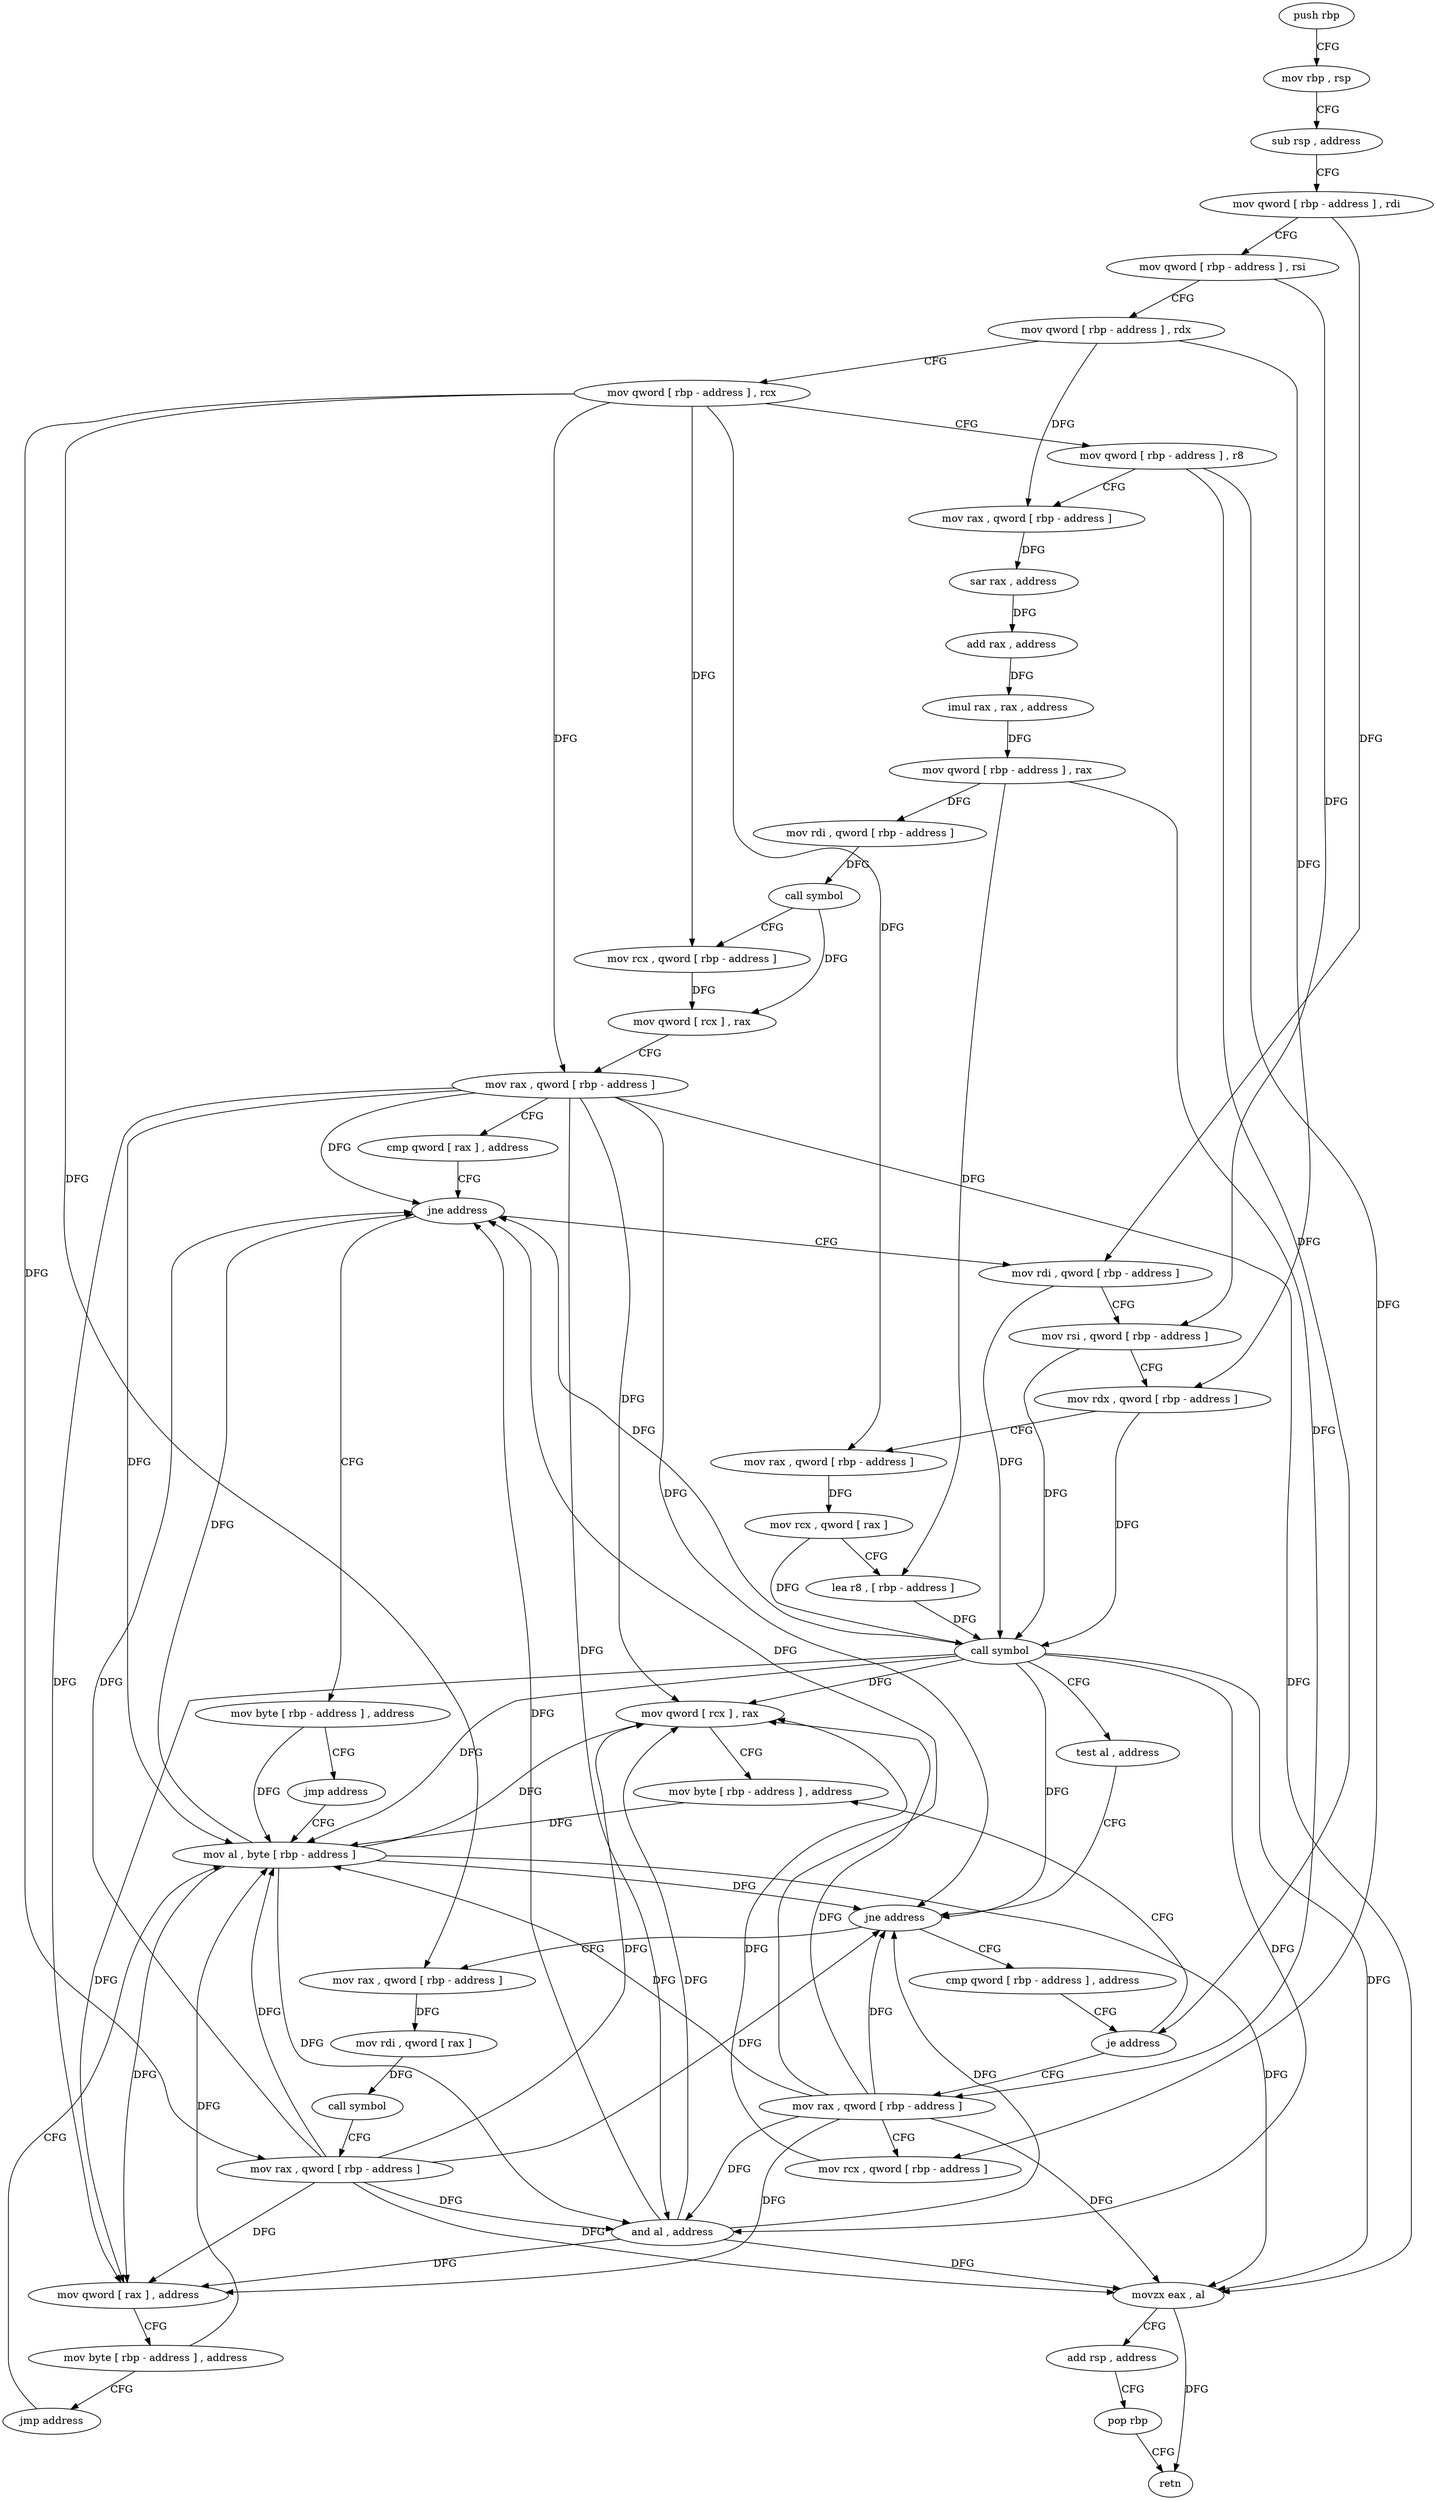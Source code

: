 digraph "func" {
"4212976" [label = "push rbp" ]
"4212977" [label = "mov rbp , rsp" ]
"4212980" [label = "sub rsp , address" ]
"4212984" [label = "mov qword [ rbp - address ] , rdi" ]
"4212988" [label = "mov qword [ rbp - address ] , rsi" ]
"4212992" [label = "mov qword [ rbp - address ] , rdx" ]
"4212996" [label = "mov qword [ rbp - address ] , rcx" ]
"4213000" [label = "mov qword [ rbp - address ] , r8" ]
"4213004" [label = "mov rax , qword [ rbp - address ]" ]
"4213008" [label = "sar rax , address" ]
"4213012" [label = "add rax , address" ]
"4213018" [label = "imul rax , rax , address" ]
"4213025" [label = "mov qword [ rbp - address ] , rax" ]
"4213029" [label = "mov rdi , qword [ rbp - address ]" ]
"4213033" [label = "call symbol" ]
"4213038" [label = "mov rcx , qword [ rbp - address ]" ]
"4213042" [label = "mov qword [ rcx ] , rax" ]
"4213045" [label = "mov rax , qword [ rbp - address ]" ]
"4213049" [label = "cmp qword [ rax ] , address" ]
"4213053" [label = "jne address" ]
"4213068" [label = "mov rdi , qword [ rbp - address ]" ]
"4213059" [label = "mov byte [ rbp - address ] , address" ]
"4213072" [label = "mov rsi , qword [ rbp - address ]" ]
"4213076" [label = "mov rdx , qword [ rbp - address ]" ]
"4213080" [label = "mov rax , qword [ rbp - address ]" ]
"4213084" [label = "mov rcx , qword [ rax ]" ]
"4213087" [label = "lea r8 , [ rbp - address ]" ]
"4213091" [label = "call symbol" ]
"4213096" [label = "test al , address" ]
"4213098" [label = "jne address" ]
"4213136" [label = "cmp qword [ rbp - address ] , address" ]
"4213104" [label = "mov rax , qword [ rbp - address ]" ]
"4213063" [label = "jmp address" ]
"4213162" [label = "mov al , byte [ rbp - address ]" ]
"4213141" [label = "je address" ]
"4213158" [label = "mov byte [ rbp - address ] , address" ]
"4213147" [label = "mov rax , qword [ rbp - address ]" ]
"4213108" [label = "mov rdi , qword [ rax ]" ]
"4213111" [label = "call symbol" ]
"4213116" [label = "mov rax , qword [ rbp - address ]" ]
"4213120" [label = "mov qword [ rax ] , address" ]
"4213127" [label = "mov byte [ rbp - address ] , address" ]
"4213131" [label = "jmp address" ]
"4213165" [label = "and al , address" ]
"4213167" [label = "movzx eax , al" ]
"4213170" [label = "add rsp , address" ]
"4213174" [label = "pop rbp" ]
"4213175" [label = "retn" ]
"4213151" [label = "mov rcx , qword [ rbp - address ]" ]
"4213155" [label = "mov qword [ rcx ] , rax" ]
"4212976" -> "4212977" [ label = "CFG" ]
"4212977" -> "4212980" [ label = "CFG" ]
"4212980" -> "4212984" [ label = "CFG" ]
"4212984" -> "4212988" [ label = "CFG" ]
"4212984" -> "4213068" [ label = "DFG" ]
"4212988" -> "4212992" [ label = "CFG" ]
"4212988" -> "4213072" [ label = "DFG" ]
"4212992" -> "4212996" [ label = "CFG" ]
"4212992" -> "4213004" [ label = "DFG" ]
"4212992" -> "4213076" [ label = "DFG" ]
"4212996" -> "4213000" [ label = "CFG" ]
"4212996" -> "4213038" [ label = "DFG" ]
"4212996" -> "4213045" [ label = "DFG" ]
"4212996" -> "4213080" [ label = "DFG" ]
"4212996" -> "4213104" [ label = "DFG" ]
"4212996" -> "4213116" [ label = "DFG" ]
"4213000" -> "4213004" [ label = "CFG" ]
"4213000" -> "4213141" [ label = "DFG" ]
"4213000" -> "4213151" [ label = "DFG" ]
"4213004" -> "4213008" [ label = "DFG" ]
"4213008" -> "4213012" [ label = "DFG" ]
"4213012" -> "4213018" [ label = "DFG" ]
"4213018" -> "4213025" [ label = "DFG" ]
"4213025" -> "4213029" [ label = "DFG" ]
"4213025" -> "4213147" [ label = "DFG" ]
"4213025" -> "4213087" [ label = "DFG" ]
"4213029" -> "4213033" [ label = "DFG" ]
"4213033" -> "4213038" [ label = "CFG" ]
"4213033" -> "4213042" [ label = "DFG" ]
"4213038" -> "4213042" [ label = "DFG" ]
"4213042" -> "4213045" [ label = "CFG" ]
"4213045" -> "4213049" [ label = "CFG" ]
"4213045" -> "4213053" [ label = "DFG" ]
"4213045" -> "4213098" [ label = "DFG" ]
"4213045" -> "4213120" [ label = "DFG" ]
"4213045" -> "4213162" [ label = "DFG" ]
"4213045" -> "4213165" [ label = "DFG" ]
"4213045" -> "4213167" [ label = "DFG" ]
"4213045" -> "4213155" [ label = "DFG" ]
"4213049" -> "4213053" [ label = "CFG" ]
"4213053" -> "4213068" [ label = "CFG" ]
"4213053" -> "4213059" [ label = "CFG" ]
"4213068" -> "4213072" [ label = "CFG" ]
"4213068" -> "4213091" [ label = "DFG" ]
"4213059" -> "4213063" [ label = "CFG" ]
"4213059" -> "4213162" [ label = "DFG" ]
"4213072" -> "4213076" [ label = "CFG" ]
"4213072" -> "4213091" [ label = "DFG" ]
"4213076" -> "4213080" [ label = "CFG" ]
"4213076" -> "4213091" [ label = "DFG" ]
"4213080" -> "4213084" [ label = "DFG" ]
"4213084" -> "4213087" [ label = "CFG" ]
"4213084" -> "4213091" [ label = "DFG" ]
"4213087" -> "4213091" [ label = "DFG" ]
"4213091" -> "4213096" [ label = "CFG" ]
"4213091" -> "4213053" [ label = "DFG" ]
"4213091" -> "4213098" [ label = "DFG" ]
"4213091" -> "4213120" [ label = "DFG" ]
"4213091" -> "4213162" [ label = "DFG" ]
"4213091" -> "4213165" [ label = "DFG" ]
"4213091" -> "4213167" [ label = "DFG" ]
"4213091" -> "4213155" [ label = "DFG" ]
"4213096" -> "4213098" [ label = "CFG" ]
"4213098" -> "4213136" [ label = "CFG" ]
"4213098" -> "4213104" [ label = "CFG" ]
"4213136" -> "4213141" [ label = "CFG" ]
"4213104" -> "4213108" [ label = "DFG" ]
"4213063" -> "4213162" [ label = "CFG" ]
"4213162" -> "4213165" [ label = "DFG" ]
"4213162" -> "4213053" [ label = "DFG" ]
"4213162" -> "4213098" [ label = "DFG" ]
"4213162" -> "4213120" [ label = "DFG" ]
"4213162" -> "4213167" [ label = "DFG" ]
"4213162" -> "4213155" [ label = "DFG" ]
"4213141" -> "4213158" [ label = "CFG" ]
"4213141" -> "4213147" [ label = "CFG" ]
"4213158" -> "4213162" [ label = "DFG" ]
"4213147" -> "4213151" [ label = "CFG" ]
"4213147" -> "4213053" [ label = "DFG" ]
"4213147" -> "4213098" [ label = "DFG" ]
"4213147" -> "4213120" [ label = "DFG" ]
"4213147" -> "4213165" [ label = "DFG" ]
"4213147" -> "4213167" [ label = "DFG" ]
"4213147" -> "4213162" [ label = "DFG" ]
"4213147" -> "4213155" [ label = "DFG" ]
"4213108" -> "4213111" [ label = "DFG" ]
"4213111" -> "4213116" [ label = "CFG" ]
"4213116" -> "4213120" [ label = "DFG" ]
"4213116" -> "4213053" [ label = "DFG" ]
"4213116" -> "4213098" [ label = "DFG" ]
"4213116" -> "4213162" [ label = "DFG" ]
"4213116" -> "4213165" [ label = "DFG" ]
"4213116" -> "4213167" [ label = "DFG" ]
"4213116" -> "4213155" [ label = "DFG" ]
"4213120" -> "4213127" [ label = "CFG" ]
"4213127" -> "4213131" [ label = "CFG" ]
"4213127" -> "4213162" [ label = "DFG" ]
"4213131" -> "4213162" [ label = "CFG" ]
"4213165" -> "4213167" [ label = "DFG" ]
"4213165" -> "4213053" [ label = "DFG" ]
"4213165" -> "4213098" [ label = "DFG" ]
"4213165" -> "4213120" [ label = "DFG" ]
"4213165" -> "4213155" [ label = "DFG" ]
"4213167" -> "4213170" [ label = "CFG" ]
"4213167" -> "4213175" [ label = "DFG" ]
"4213170" -> "4213174" [ label = "CFG" ]
"4213174" -> "4213175" [ label = "CFG" ]
"4213151" -> "4213155" [ label = "DFG" ]
"4213155" -> "4213158" [ label = "CFG" ]
}
